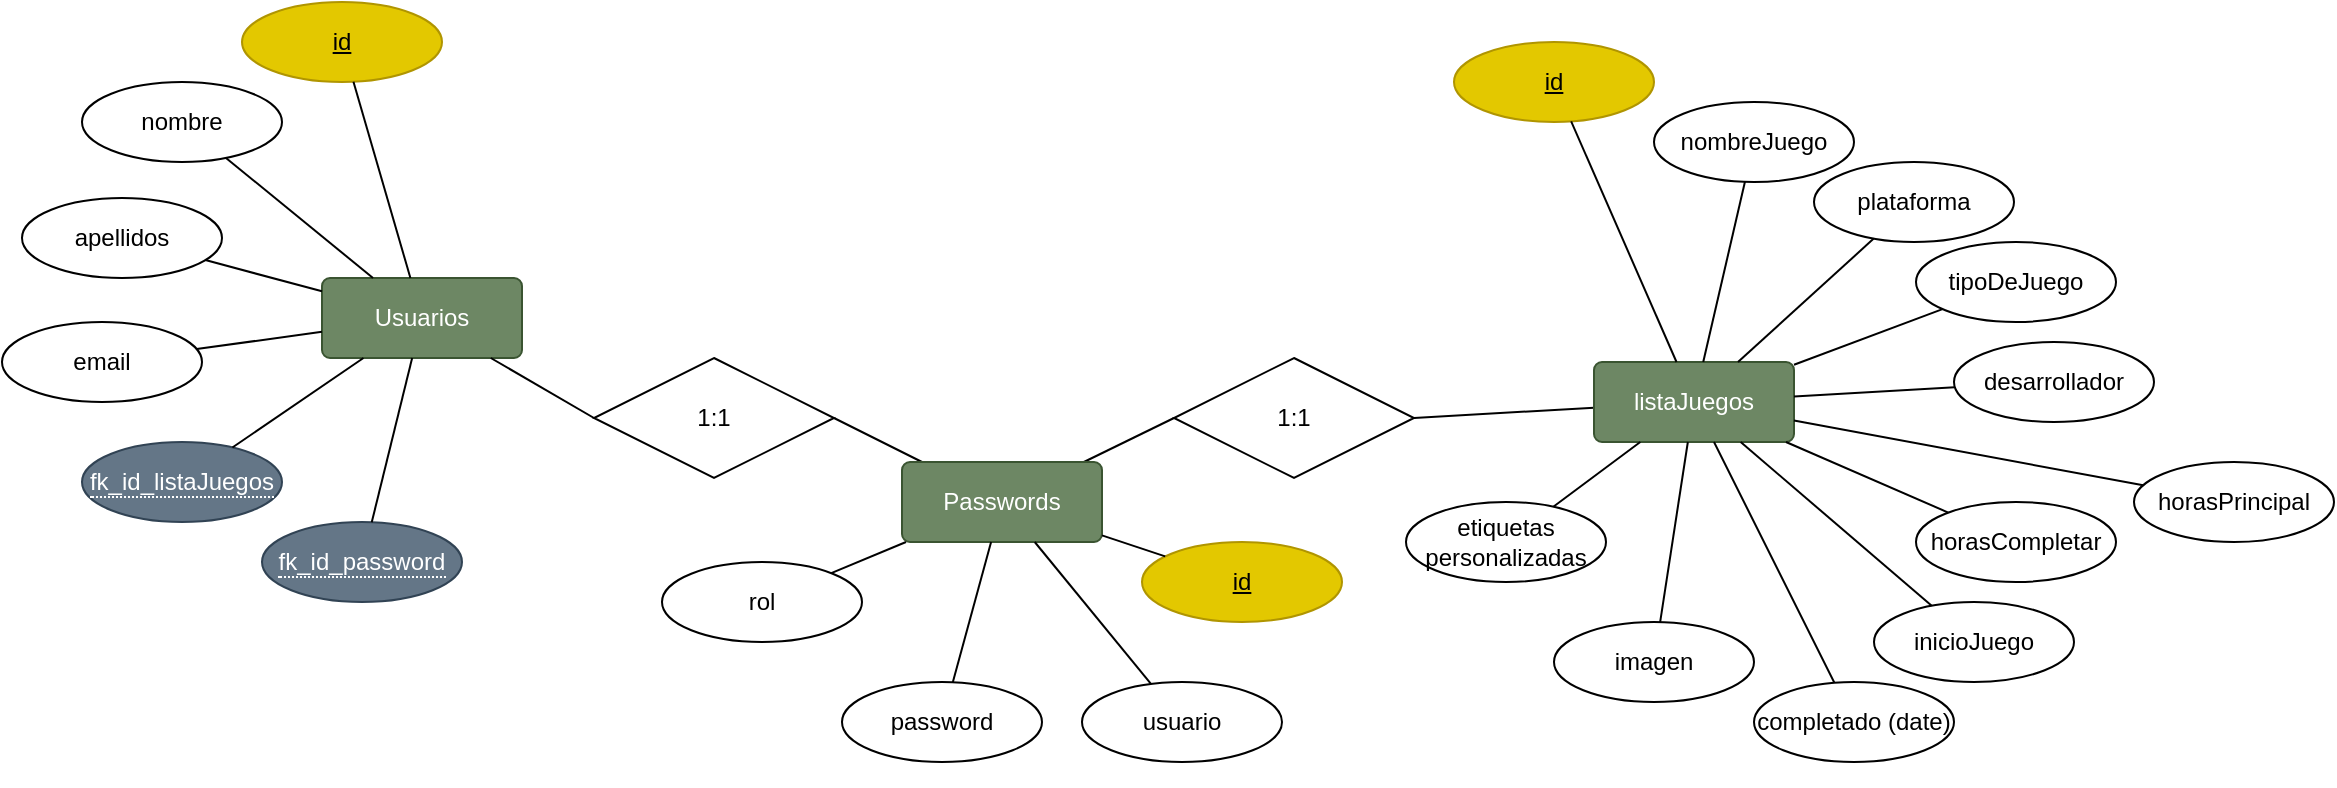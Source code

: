 <mxfile version="28.1.2">
  <diagram name="Página-1" id="Dciv3IepEZvfqPG_Sxa0">
    <mxGraphModel dx="1178" dy="626" grid="1" gridSize="10" guides="1" tooltips="1" connect="1" arrows="1" fold="1" page="1" pageScale="1" pageWidth="1169" pageHeight="827" background="none" math="0" shadow="0">
      <root>
        <mxCell id="0" />
        <mxCell id="1" parent="0" />
        <mxCell id="IGqejSheXtMJeTFgpxfy-73" style="edgeStyle=none;shape=connector;rounded=0;orthogonalLoop=1;jettySize=auto;html=1;strokeColor=default;align=center;verticalAlign=middle;fontFamily=Helvetica;fontSize=11;fontColor=default;labelBackgroundColor=default;endArrow=none;endFill=0;exitX=1;exitY=0.5;exitDx=0;exitDy=0;" parent="1" source="IGqejSheXtMJeTFgpxfy-80" target="IGqejSheXtMJeTFgpxfy-36" edge="1">
          <mxGeometry relative="1" as="geometry">
            <mxPoint x="531.962" y="390" as="sourcePoint" />
          </mxGeometry>
        </mxCell>
        <mxCell id="IGqejSheXtMJeTFgpxfy-74" style="edgeStyle=none;shape=connector;rounded=0;orthogonalLoop=1;jettySize=auto;html=1;strokeColor=default;align=center;verticalAlign=middle;fontFamily=Helvetica;fontSize=11;fontColor=default;labelBackgroundColor=default;endArrow=none;endFill=0;exitX=0;exitY=0.5;exitDx=0;exitDy=0;" parent="1" source="_pLjrRpmnwy1iiRRZk7Y-30" target="IGqejSheXtMJeTFgpxfy-36" edge="1">
          <mxGeometry relative="1" as="geometry">
            <mxPoint x="710" y="460" as="sourcePoint" />
          </mxGeometry>
        </mxCell>
        <mxCell id="IGqejSheXtMJeTFgpxfy-75" style="edgeStyle=none;shape=connector;rounded=0;orthogonalLoop=1;jettySize=auto;html=1;strokeColor=default;align=center;verticalAlign=middle;fontFamily=Helvetica;fontSize=11;fontColor=default;labelBackgroundColor=default;endArrow=none;endFill=0;exitX=1;exitY=0.5;exitDx=0;exitDy=0;" parent="1" source="_pLjrRpmnwy1iiRRZk7Y-30" target="IGqejSheXtMJeTFgpxfy-55" edge="1">
          <mxGeometry relative="1" as="geometry">
            <mxPoint x="830" y="420" as="sourcePoint" />
          </mxGeometry>
        </mxCell>
        <mxCell id="_pLjrRpmnwy1iiRRZk7Y-30" value="1:1" style="shape=rhombus;perimeter=rhombusPerimeter;whiteSpace=wrap;html=1;align=center;rotation=0;" parent="1" vertex="1">
          <mxGeometry x="610" y="408" width="120" height="60" as="geometry" />
        </mxCell>
        <mxCell id="IGqejSheXtMJeTFgpxfy-69" value="" style="group" parent="1" vertex="1" connectable="0">
          <mxGeometry x="770" y="250" width="420" height="360" as="geometry" />
        </mxCell>
        <mxCell id="IGqejSheXtMJeTFgpxfy-45" value="nombreJuego" style="ellipse;whiteSpace=wrap;html=1;align=center;" parent="IGqejSheXtMJeTFgpxfy-69" vertex="1">
          <mxGeometry x="80" y="30" width="100" height="40" as="geometry" />
        </mxCell>
        <mxCell id="IGqejSheXtMJeTFgpxfy-46" value="id" style="ellipse;whiteSpace=wrap;html=1;align=center;fontStyle=4;fillColor=#e3c800;fontColor=#000000;strokeColor=light-dark(#B09500, #fbde3c);" parent="IGqejSheXtMJeTFgpxfy-69" vertex="1">
          <mxGeometry x="-20" width="100" height="40" as="geometry" />
        </mxCell>
        <mxCell id="IGqejSheXtMJeTFgpxfy-47" value="plataforma" style="ellipse;whiteSpace=wrap;html=1;align=center;" parent="IGqejSheXtMJeTFgpxfy-69" vertex="1">
          <mxGeometry x="160" y="60" width="100" height="40" as="geometry" />
        </mxCell>
        <mxCell id="IGqejSheXtMJeTFgpxfy-48" value="tipoDeJuego" style="ellipse;whiteSpace=wrap;html=1;align=center;" parent="IGqejSheXtMJeTFgpxfy-69" vertex="1">
          <mxGeometry x="211" y="100" width="100" height="40" as="geometry" />
        </mxCell>
        <mxCell id="IGqejSheXtMJeTFgpxfy-49" value="desarrollador" style="ellipse;whiteSpace=wrap;html=1;align=center;" parent="IGqejSheXtMJeTFgpxfy-69" vertex="1">
          <mxGeometry x="230" y="150" width="100" height="40" as="geometry" />
        </mxCell>
        <mxCell id="IGqejSheXtMJeTFgpxfy-50" value="horasCompletar" style="ellipse;whiteSpace=wrap;html=1;align=center;" parent="IGqejSheXtMJeTFgpxfy-69" vertex="1">
          <mxGeometry x="211" y="230" width="100" height="40" as="geometry" />
        </mxCell>
        <mxCell id="IGqejSheXtMJeTFgpxfy-51" value="inicioJuego" style="ellipse;whiteSpace=wrap;html=1;align=center;" parent="IGqejSheXtMJeTFgpxfy-69" vertex="1">
          <mxGeometry x="190" y="280" width="100" height="40" as="geometry" />
        </mxCell>
        <mxCell id="IGqejSheXtMJeTFgpxfy-52" value="horasPrincipal" style="ellipse;whiteSpace=wrap;html=1;align=center;" parent="IGqejSheXtMJeTFgpxfy-69" vertex="1">
          <mxGeometry x="320" y="210" width="100" height="40" as="geometry" />
        </mxCell>
        <mxCell id="IGqejSheXtMJeTFgpxfy-53" value="completado (date)" style="ellipse;whiteSpace=wrap;html=1;align=center;" parent="IGqejSheXtMJeTFgpxfy-69" vertex="1">
          <mxGeometry x="130" y="320" width="100" height="40" as="geometry" />
        </mxCell>
        <mxCell id="IGqejSheXtMJeTFgpxfy-54" value="imagen" style="ellipse;whiteSpace=wrap;html=1;align=center;" parent="IGqejSheXtMJeTFgpxfy-69" vertex="1">
          <mxGeometry x="30" y="290" width="100" height="40" as="geometry" />
        </mxCell>
        <mxCell id="IGqejSheXtMJeTFgpxfy-55" value="listaJuegos" style="rounded=1;arcSize=10;whiteSpace=wrap;html=1;align=center;fillColor=#6d8764;fontColor=#ffffff;strokeColor=#3A5431;" parent="IGqejSheXtMJeTFgpxfy-69" vertex="1">
          <mxGeometry x="50" y="160" width="100" height="40" as="geometry" />
        </mxCell>
        <mxCell id="IGqejSheXtMJeTFgpxfy-56" value="" style="edgeStyle=none;orthogonalLoop=1;jettySize=auto;html=1;rounded=0;strokeColor=default;align=center;verticalAlign=middle;fontFamily=Helvetica;fontSize=11;fontColor=default;labelBackgroundColor=default;endArrow=none;endFill=0;" parent="IGqejSheXtMJeTFgpxfy-69" source="IGqejSheXtMJeTFgpxfy-46" target="IGqejSheXtMJeTFgpxfy-55" edge="1">
          <mxGeometry width="80" relative="1" as="geometry">
            <mxPoint x="40" y="10" as="sourcePoint" />
            <mxPoint x="120" y="10" as="targetPoint" />
            <Array as="points" />
          </mxGeometry>
        </mxCell>
        <mxCell id="IGqejSheXtMJeTFgpxfy-57" value="" style="edgeStyle=none;orthogonalLoop=1;jettySize=auto;html=1;rounded=0;strokeColor=default;align=center;verticalAlign=middle;fontFamily=Helvetica;fontSize=11;fontColor=default;labelBackgroundColor=default;endArrow=none;endFill=0;" parent="IGqejSheXtMJeTFgpxfy-69" source="IGqejSheXtMJeTFgpxfy-45" target="IGqejSheXtMJeTFgpxfy-55" edge="1">
          <mxGeometry width="80" relative="1" as="geometry">
            <mxPoint x="260" y="-10" as="sourcePoint" />
            <mxPoint x="340" y="-10" as="targetPoint" />
            <Array as="points" />
          </mxGeometry>
        </mxCell>
        <mxCell id="IGqejSheXtMJeTFgpxfy-58" value="" style="edgeStyle=none;orthogonalLoop=1;jettySize=auto;html=1;rounded=0;strokeColor=default;align=center;verticalAlign=middle;fontFamily=Helvetica;fontSize=11;fontColor=default;labelBackgroundColor=default;endArrow=none;endFill=0;" parent="IGqejSheXtMJeTFgpxfy-69" source="IGqejSheXtMJeTFgpxfy-47" target="IGqejSheXtMJeTFgpxfy-55" edge="1">
          <mxGeometry width="80" relative="1" as="geometry">
            <mxPoint x="220" y="90" as="sourcePoint" />
            <mxPoint x="290" y="80" as="targetPoint" />
            <Array as="points" />
          </mxGeometry>
        </mxCell>
        <mxCell id="IGqejSheXtMJeTFgpxfy-59" value="" style="edgeStyle=none;orthogonalLoop=1;jettySize=auto;html=1;rounded=0;strokeColor=default;align=center;verticalAlign=middle;fontFamily=Helvetica;fontSize=11;fontColor=default;labelBackgroundColor=default;endArrow=none;endFill=0;" parent="IGqejSheXtMJeTFgpxfy-69" source="IGqejSheXtMJeTFgpxfy-48" target="IGqejSheXtMJeTFgpxfy-55" edge="1">
          <mxGeometry width="80" relative="1" as="geometry">
            <mxPoint x="370" y="80" as="sourcePoint" />
            <mxPoint x="450" y="80" as="targetPoint" />
            <Array as="points" />
          </mxGeometry>
        </mxCell>
        <mxCell id="IGqejSheXtMJeTFgpxfy-60" value="" style="edgeStyle=none;orthogonalLoop=1;jettySize=auto;html=1;rounded=0;strokeColor=default;align=center;verticalAlign=middle;fontFamily=Helvetica;fontSize=11;fontColor=default;labelBackgroundColor=default;endArrow=none;endFill=0;" parent="IGqejSheXtMJeTFgpxfy-69" source="IGqejSheXtMJeTFgpxfy-49" target="IGqejSheXtMJeTFgpxfy-55" edge="1">
          <mxGeometry width="80" relative="1" as="geometry">
            <mxPoint x="400" y="80" as="sourcePoint" />
            <mxPoint x="480" y="80" as="targetPoint" />
            <Array as="points" />
          </mxGeometry>
        </mxCell>
        <mxCell id="IGqejSheXtMJeTFgpxfy-61" value="" style="edgeStyle=none;orthogonalLoop=1;jettySize=auto;html=1;rounded=0;strokeColor=default;align=center;verticalAlign=middle;fontFamily=Helvetica;fontSize=11;fontColor=default;labelBackgroundColor=default;endArrow=none;endFill=0;" parent="IGqejSheXtMJeTFgpxfy-69" source="IGqejSheXtMJeTFgpxfy-52" target="IGqejSheXtMJeTFgpxfy-55" edge="1">
          <mxGeometry width="80" relative="1" as="geometry">
            <mxPoint x="410" y="100" as="sourcePoint" />
            <mxPoint x="490" y="100" as="targetPoint" />
            <Array as="points" />
          </mxGeometry>
        </mxCell>
        <mxCell id="IGqejSheXtMJeTFgpxfy-64" value="" style="edgeStyle=none;orthogonalLoop=1;jettySize=auto;html=1;rounded=0;strokeColor=default;align=center;verticalAlign=middle;fontFamily=Helvetica;fontSize=11;fontColor=default;labelBackgroundColor=default;endArrow=none;endFill=0;" parent="IGqejSheXtMJeTFgpxfy-69" source="IGqejSheXtMJeTFgpxfy-55" target="IGqejSheXtMJeTFgpxfy-50" edge="1">
          <mxGeometry width="80" relative="1" as="geometry">
            <mxPoint x="110" y="250" as="sourcePoint" />
            <mxPoint x="190" y="250" as="targetPoint" />
            <Array as="points" />
          </mxGeometry>
        </mxCell>
        <mxCell id="IGqejSheXtMJeTFgpxfy-65" value="" style="edgeStyle=none;orthogonalLoop=1;jettySize=auto;html=1;rounded=0;strokeColor=default;align=center;verticalAlign=middle;fontFamily=Helvetica;fontSize=11;fontColor=default;labelBackgroundColor=default;endArrow=none;endFill=0;" parent="IGqejSheXtMJeTFgpxfy-69" source="IGqejSheXtMJeTFgpxfy-55" target="IGqejSheXtMJeTFgpxfy-51" edge="1">
          <mxGeometry width="80" relative="1" as="geometry">
            <mxPoint x="130" y="250" as="sourcePoint" />
            <mxPoint x="210" y="250" as="targetPoint" />
            <Array as="points" />
          </mxGeometry>
        </mxCell>
        <mxCell id="IGqejSheXtMJeTFgpxfy-66" value="" style="edgeStyle=none;orthogonalLoop=1;jettySize=auto;html=1;rounded=0;strokeColor=default;align=center;verticalAlign=middle;fontFamily=Helvetica;fontSize=11;fontColor=default;labelBackgroundColor=default;endArrow=none;endFill=0;" parent="IGqejSheXtMJeTFgpxfy-69" source="IGqejSheXtMJeTFgpxfy-53" target="IGqejSheXtMJeTFgpxfy-55" edge="1">
          <mxGeometry width="80" relative="1" as="geometry">
            <mxPoint x="400" y="300" as="sourcePoint" />
            <mxPoint x="480" y="300" as="targetPoint" />
            <Array as="points" />
          </mxGeometry>
        </mxCell>
        <mxCell id="IGqejSheXtMJeTFgpxfy-68" value="" style="edgeStyle=none;orthogonalLoop=1;jettySize=auto;html=1;rounded=0;strokeColor=default;align=center;verticalAlign=middle;fontFamily=Helvetica;fontSize=11;fontColor=default;labelBackgroundColor=default;endArrow=none;endFill=0;" parent="IGqejSheXtMJeTFgpxfy-69" source="IGqejSheXtMJeTFgpxfy-55" target="IGqejSheXtMJeTFgpxfy-54" edge="1">
          <mxGeometry width="80" relative="1" as="geometry">
            <mxPoint x="30" y="230" as="sourcePoint" />
            <mxPoint x="110" y="230" as="targetPoint" />
            <Array as="points" />
          </mxGeometry>
        </mxCell>
        <mxCell id="VufSK5vmF3w8JiBGqH3P-1" value="etiquetas personalizadas" style="ellipse;whiteSpace=wrap;html=1;align=center;" vertex="1" parent="IGqejSheXtMJeTFgpxfy-69">
          <mxGeometry x="-44" y="230" width="100" height="40" as="geometry" />
        </mxCell>
        <mxCell id="VufSK5vmF3w8JiBGqH3P-2" value="" style="edgeStyle=none;orthogonalLoop=1;jettySize=auto;html=1;rounded=0;endArrow=none;endFill=0;" edge="1" parent="IGqejSheXtMJeTFgpxfy-69" source="IGqejSheXtMJeTFgpxfy-55" target="VufSK5vmF3w8JiBGqH3P-1">
          <mxGeometry width="80" relative="1" as="geometry">
            <mxPoint x="-244" y="50" as="sourcePoint" />
            <mxPoint x="-164" y="50" as="targetPoint" />
            <Array as="points" />
          </mxGeometry>
        </mxCell>
        <mxCell id="IGqejSheXtMJeTFgpxfy-70" value="g" style="group" parent="1" vertex="1" connectable="0">
          <mxGeometry x="24" y="230" width="260" height="300" as="geometry" />
        </mxCell>
        <mxCell id="IGqejSheXtMJeTFgpxfy-1" value="Usuarios" style="rounded=1;arcSize=10;whiteSpace=wrap;html=1;align=center;fillColor=#6d8764;fontColor=#ffffff;strokeColor=#3A5431;" parent="IGqejSheXtMJeTFgpxfy-70" vertex="1">
          <mxGeometry x="160" y="138" width="100" height="40" as="geometry" />
        </mxCell>
        <mxCell id="IGqejSheXtMJeTFgpxfy-13" value="nombre" style="ellipse;whiteSpace=wrap;html=1;align=center;" parent="IGqejSheXtMJeTFgpxfy-70" vertex="1">
          <mxGeometry x="40" y="40" width="100" height="40" as="geometry" />
        </mxCell>
        <mxCell id="IGqejSheXtMJeTFgpxfy-14" value="id" style="ellipse;whiteSpace=wrap;html=1;align=center;fontStyle=4;fillColor=#e3c800;fontColor=#000000;strokeColor=light-dark(#B09500, #fbde3c);" parent="IGqejSheXtMJeTFgpxfy-70" vertex="1">
          <mxGeometry x="120" width="100" height="40" as="geometry" />
        </mxCell>
        <mxCell id="IGqejSheXtMJeTFgpxfy-15" value="apellidos" style="ellipse;whiteSpace=wrap;html=1;align=center;" parent="IGqejSheXtMJeTFgpxfy-70" vertex="1">
          <mxGeometry x="10" y="98" width="100" height="40" as="geometry" />
        </mxCell>
        <mxCell id="IGqejSheXtMJeTFgpxfy-16" value="email" style="ellipse;whiteSpace=wrap;html=1;align=center;" parent="IGqejSheXtMJeTFgpxfy-70" vertex="1">
          <mxGeometry y="160" width="100" height="40" as="geometry" />
        </mxCell>
        <mxCell id="IGqejSheXtMJeTFgpxfy-17" value="&lt;span style=&quot;border-bottom: 1px dotted&quot;&gt;fk_id_password&lt;/span&gt;" style="ellipse;whiteSpace=wrap;html=1;align=center;fillColor=#647687;fontColor=#ffffff;strokeColor=#314354;" parent="IGqejSheXtMJeTFgpxfy-70" vertex="1">
          <mxGeometry x="130" y="260" width="100" height="40" as="geometry" />
        </mxCell>
        <mxCell id="IGqejSheXtMJeTFgpxfy-18" value="&lt;span style=&quot;border-bottom: 1px dotted&quot;&gt;fk_id_listaJuegos&lt;/span&gt;" style="ellipse;whiteSpace=wrap;html=1;align=center;fillColor=#647687;fontColor=#ffffff;strokeColor=#314354;" parent="IGqejSheXtMJeTFgpxfy-70" vertex="1">
          <mxGeometry x="40" y="220" width="100" height="40" as="geometry" />
        </mxCell>
        <mxCell id="IGqejSheXtMJeTFgpxfy-30" value="" style="edgeStyle=none;orthogonalLoop=1;jettySize=auto;html=1;rounded=0;strokeColor=default;align=center;verticalAlign=middle;fontFamily=Helvetica;fontSize=11;fontColor=default;labelBackgroundColor=default;endArrow=none;endFill=0;" parent="IGqejSheXtMJeTFgpxfy-70" source="IGqejSheXtMJeTFgpxfy-14" target="IGqejSheXtMJeTFgpxfy-1" edge="1">
          <mxGeometry width="80" relative="1" as="geometry">
            <mxPoint x="240" y="80" as="sourcePoint" />
            <mxPoint x="320" y="80" as="targetPoint" />
            <Array as="points" />
          </mxGeometry>
        </mxCell>
        <mxCell id="IGqejSheXtMJeTFgpxfy-31" value="" style="edgeStyle=none;orthogonalLoop=1;jettySize=auto;html=1;rounded=0;strokeColor=default;align=center;verticalAlign=middle;fontFamily=Helvetica;fontSize=11;fontColor=default;labelBackgroundColor=default;endArrow=none;endFill=0;" parent="IGqejSheXtMJeTFgpxfy-70" source="IGqejSheXtMJeTFgpxfy-13" target="IGqejSheXtMJeTFgpxfy-1" edge="1">
          <mxGeometry width="80" relative="1" as="geometry">
            <mxPoint x="240" y="120" as="sourcePoint" />
            <mxPoint x="320" y="120" as="targetPoint" />
            <Array as="points" />
          </mxGeometry>
        </mxCell>
        <mxCell id="IGqejSheXtMJeTFgpxfy-32" value="" style="edgeStyle=none;orthogonalLoop=1;jettySize=auto;html=1;rounded=0;strokeColor=default;align=center;verticalAlign=middle;fontFamily=Helvetica;fontSize=11;fontColor=default;labelBackgroundColor=default;endArrow=none;endFill=0;" parent="IGqejSheXtMJeTFgpxfy-70" source="IGqejSheXtMJeTFgpxfy-15" target="IGqejSheXtMJeTFgpxfy-1" edge="1">
          <mxGeometry width="80" relative="1" as="geometry">
            <mxPoint x="290" y="140" as="sourcePoint" />
            <mxPoint x="370" y="140" as="targetPoint" />
            <Array as="points" />
          </mxGeometry>
        </mxCell>
        <mxCell id="IGqejSheXtMJeTFgpxfy-33" value="" style="edgeStyle=none;orthogonalLoop=1;jettySize=auto;html=1;rounded=0;strokeColor=default;align=center;verticalAlign=middle;fontFamily=Helvetica;fontSize=11;fontColor=default;labelBackgroundColor=default;endArrow=none;endFill=0;" parent="IGqejSheXtMJeTFgpxfy-70" source="IGqejSheXtMJeTFgpxfy-17" target="IGqejSheXtMJeTFgpxfy-1" edge="1">
          <mxGeometry width="80" relative="1" as="geometry">
            <mxPoint x="240" y="210" as="sourcePoint" />
            <mxPoint x="223" y="175" as="targetPoint" />
            <Array as="points" />
          </mxGeometry>
        </mxCell>
        <mxCell id="IGqejSheXtMJeTFgpxfy-34" value="" style="edgeStyle=none;orthogonalLoop=1;jettySize=auto;html=1;rounded=0;strokeColor=default;align=center;verticalAlign=middle;fontFamily=Helvetica;fontSize=11;fontColor=default;labelBackgroundColor=default;endArrow=none;endFill=0;" parent="IGqejSheXtMJeTFgpxfy-70" source="IGqejSheXtMJeTFgpxfy-18" target="IGqejSheXtMJeTFgpxfy-1" edge="1">
          <mxGeometry width="80" relative="1" as="geometry">
            <mxPoint x="260" y="210" as="sourcePoint" />
            <mxPoint x="340" y="210" as="targetPoint" />
            <Array as="points" />
          </mxGeometry>
        </mxCell>
        <mxCell id="IGqejSheXtMJeTFgpxfy-35" value="" style="edgeStyle=none;orthogonalLoop=1;jettySize=auto;html=1;rounded=0;strokeColor=default;align=center;verticalAlign=middle;fontFamily=Helvetica;fontSize=11;fontColor=default;labelBackgroundColor=default;endArrow=none;endFill=0;" parent="IGqejSheXtMJeTFgpxfy-70" source="IGqejSheXtMJeTFgpxfy-16" target="IGqejSheXtMJeTFgpxfy-1" edge="1">
          <mxGeometry width="80" relative="1" as="geometry">
            <mxPoint x="260" y="210" as="sourcePoint" />
            <mxPoint x="340" y="210" as="targetPoint" />
            <Array as="points" />
          </mxGeometry>
        </mxCell>
        <mxCell id="IGqejSheXtMJeTFgpxfy-71" value="" style="group" parent="1" vertex="1" connectable="0">
          <mxGeometry x="384" y="460" width="330" height="162" as="geometry" />
        </mxCell>
        <mxCell id="IGqejSheXtMJeTFgpxfy-81" style="edgeStyle=none;shape=connector;rounded=0;orthogonalLoop=1;jettySize=auto;html=1;exitX=0.5;exitY=1;exitDx=0;exitDy=0;strokeColor=default;align=center;verticalAlign=middle;fontFamily=Helvetica;fontSize=11;fontColor=default;labelBackgroundColor=default;endArrow=none;endFill=0;" parent="IGqejSheXtMJeTFgpxfy-71" source="IGqejSheXtMJeTFgpxfy-36" edge="1">
          <mxGeometry relative="1" as="geometry">
            <mxPoint x="104" y="40" as="targetPoint" />
          </mxGeometry>
        </mxCell>
        <mxCell id="IGqejSheXtMJeTFgpxfy-36" value="Passwords" style="rounded=1;arcSize=10;whiteSpace=wrap;html=1;align=center;fillColor=#6d8764;fontColor=#ffffff;strokeColor=#3A5431;" parent="IGqejSheXtMJeTFgpxfy-71" vertex="1">
          <mxGeometry x="90" width="100" height="40" as="geometry" />
        </mxCell>
        <mxCell id="IGqejSheXtMJeTFgpxfy-37" value="id" style="ellipse;whiteSpace=wrap;html=1;align=center;fontStyle=4;fillColor=#e3c800;fontColor=#000000;strokeColor=light-dark(#B09500, #fbde3c);" parent="IGqejSheXtMJeTFgpxfy-71" vertex="1">
          <mxGeometry x="210" y="40" width="100" height="40" as="geometry" />
        </mxCell>
        <mxCell id="IGqejSheXtMJeTFgpxfy-38" value="usuario" style="ellipse;whiteSpace=wrap;html=1;align=center;" parent="IGqejSheXtMJeTFgpxfy-71" vertex="1">
          <mxGeometry x="180" y="110" width="100" height="40" as="geometry" />
        </mxCell>
        <mxCell id="IGqejSheXtMJeTFgpxfy-39" value="password" style="ellipse;whiteSpace=wrap;html=1;align=center;" parent="IGqejSheXtMJeTFgpxfy-71" vertex="1">
          <mxGeometry x="60" y="110" width="100" height="40" as="geometry" />
        </mxCell>
        <mxCell id="IGqejSheXtMJeTFgpxfy-40" value="rol" style="ellipse;whiteSpace=wrap;html=1;align=center;" parent="IGqejSheXtMJeTFgpxfy-71" vertex="1">
          <mxGeometry x="-30" y="50" width="100" height="40" as="geometry" />
        </mxCell>
        <mxCell id="IGqejSheXtMJeTFgpxfy-41" value="" style="edgeStyle=none;orthogonalLoop=1;jettySize=auto;html=1;rounded=0;strokeColor=default;align=center;verticalAlign=middle;fontFamily=Helvetica;fontSize=11;fontColor=default;labelBackgroundColor=default;endArrow=none;endFill=0;" parent="IGqejSheXtMJeTFgpxfy-71" source="IGqejSheXtMJeTFgpxfy-36" target="IGqejSheXtMJeTFgpxfy-37" edge="1">
          <mxGeometry width="80" relative="1" as="geometry">
            <mxPoint x="260" y="-128" as="sourcePoint" />
            <mxPoint x="340" y="-128" as="targetPoint" />
            <Array as="points" />
          </mxGeometry>
        </mxCell>
        <mxCell id="IGqejSheXtMJeTFgpxfy-42" value="" style="edgeStyle=none;orthogonalLoop=1;jettySize=auto;html=1;rounded=0;strokeColor=default;align=center;verticalAlign=middle;fontFamily=Helvetica;fontSize=11;fontColor=default;labelBackgroundColor=default;endArrow=none;endFill=0;" parent="IGqejSheXtMJeTFgpxfy-71" source="IGqejSheXtMJeTFgpxfy-38" target="IGqejSheXtMJeTFgpxfy-36" edge="1">
          <mxGeometry width="80" relative="1" as="geometry">
            <mxPoint x="330" y="-108" as="sourcePoint" />
            <mxPoint x="410" y="-108" as="targetPoint" />
            <Array as="points" />
          </mxGeometry>
        </mxCell>
        <mxCell id="IGqejSheXtMJeTFgpxfy-43" value="" style="edgeStyle=none;orthogonalLoop=1;jettySize=auto;html=1;rounded=0;strokeColor=default;align=center;verticalAlign=middle;fontFamily=Helvetica;fontSize=11;fontColor=default;labelBackgroundColor=default;endArrow=none;endFill=0;" parent="IGqejSheXtMJeTFgpxfy-71" source="IGqejSheXtMJeTFgpxfy-39" target="IGqejSheXtMJeTFgpxfy-36" edge="1">
          <mxGeometry width="80" relative="1" as="geometry">
            <mxPoint x="400" y="-68" as="sourcePoint" />
            <mxPoint x="480" y="-68" as="targetPoint" />
            <Array as="points" />
          </mxGeometry>
        </mxCell>
        <mxCell id="IGqejSheXtMJeTFgpxfy-44" value="" style="edgeStyle=none;orthogonalLoop=1;jettySize=auto;html=1;rounded=0;strokeColor=default;align=center;verticalAlign=middle;fontFamily=Helvetica;fontSize=11;fontColor=default;labelBackgroundColor=default;endArrow=none;endFill=0;" parent="IGqejSheXtMJeTFgpxfy-71" source="IGqejSheXtMJeTFgpxfy-40" target="IGqejSheXtMJeTFgpxfy-36" edge="1">
          <mxGeometry width="80" relative="1" as="geometry">
            <mxPoint x="340" y="-78" as="sourcePoint" />
            <mxPoint x="420" y="-78" as="targetPoint" />
            <Array as="points" />
          </mxGeometry>
        </mxCell>
        <mxCell id="IGqejSheXtMJeTFgpxfy-72" style="edgeStyle=none;shape=connector;rounded=0;orthogonalLoop=1;jettySize=auto;html=1;strokeColor=default;align=center;verticalAlign=middle;fontFamily=Helvetica;fontSize=11;fontColor=default;labelBackgroundColor=default;endArrow=none;endFill=0;entryX=0;entryY=0.5;entryDx=0;entryDy=0;" parent="1" source="IGqejSheXtMJeTFgpxfy-1" target="IGqejSheXtMJeTFgpxfy-80" edge="1">
          <mxGeometry relative="1" as="geometry">
            <mxPoint x="428.038" y="330" as="targetPoint" />
          </mxGeometry>
        </mxCell>
        <mxCell id="IGqejSheXtMJeTFgpxfy-80" value="1:1" style="shape=rhombus;perimeter=rhombusPerimeter;whiteSpace=wrap;html=1;align=center;rotation=0;" parent="1" vertex="1">
          <mxGeometry x="320" y="408" width="120" height="60" as="geometry" />
        </mxCell>
      </root>
    </mxGraphModel>
  </diagram>
</mxfile>

